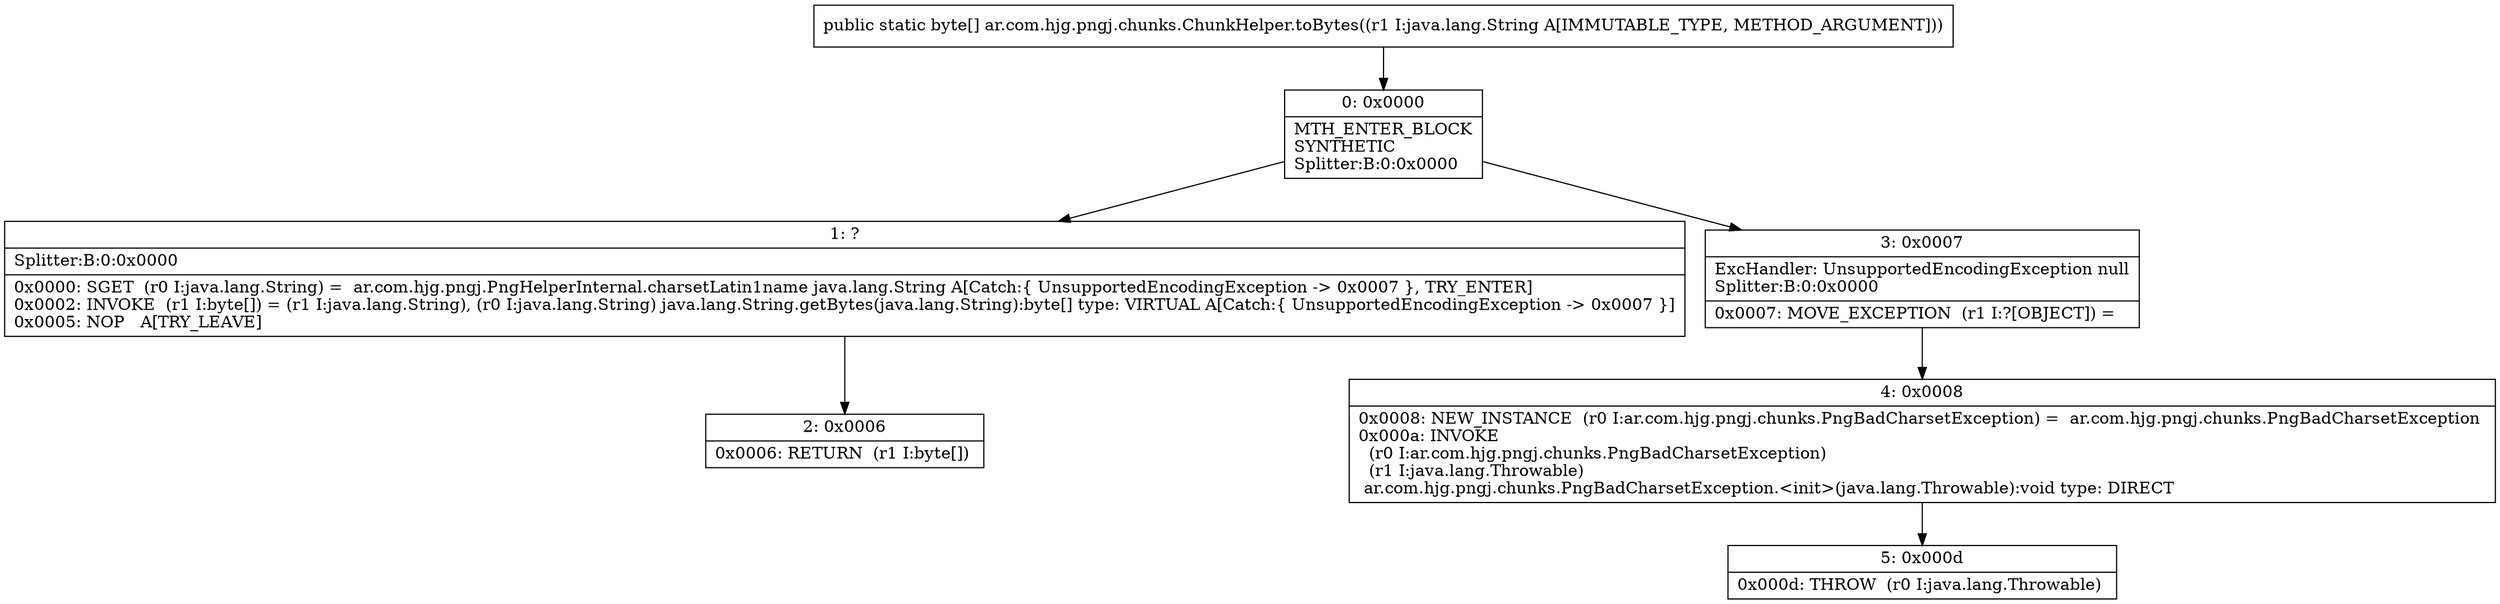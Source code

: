 digraph "CFG forar.com.hjg.pngj.chunks.ChunkHelper.toBytes(Ljava\/lang\/String;)[B" {
Node_0 [shape=record,label="{0\:\ 0x0000|MTH_ENTER_BLOCK\lSYNTHETIC\lSplitter:B:0:0x0000\l}"];
Node_1 [shape=record,label="{1\:\ ?|Splitter:B:0:0x0000\l|0x0000: SGET  (r0 I:java.lang.String) =  ar.com.hjg.pngj.PngHelperInternal.charsetLatin1name java.lang.String A[Catch:\{ UnsupportedEncodingException \-\> 0x0007 \}, TRY_ENTER]\l0x0002: INVOKE  (r1 I:byte[]) = (r1 I:java.lang.String), (r0 I:java.lang.String) java.lang.String.getBytes(java.lang.String):byte[] type: VIRTUAL A[Catch:\{ UnsupportedEncodingException \-\> 0x0007 \}]\l0x0005: NOP   A[TRY_LEAVE]\l}"];
Node_2 [shape=record,label="{2\:\ 0x0006|0x0006: RETURN  (r1 I:byte[]) \l}"];
Node_3 [shape=record,label="{3\:\ 0x0007|ExcHandler: UnsupportedEncodingException null\lSplitter:B:0:0x0000\l|0x0007: MOVE_EXCEPTION  (r1 I:?[OBJECT]) =  \l}"];
Node_4 [shape=record,label="{4\:\ 0x0008|0x0008: NEW_INSTANCE  (r0 I:ar.com.hjg.pngj.chunks.PngBadCharsetException) =  ar.com.hjg.pngj.chunks.PngBadCharsetException \l0x000a: INVOKE  \l  (r0 I:ar.com.hjg.pngj.chunks.PngBadCharsetException)\l  (r1 I:java.lang.Throwable)\l ar.com.hjg.pngj.chunks.PngBadCharsetException.\<init\>(java.lang.Throwable):void type: DIRECT \l}"];
Node_5 [shape=record,label="{5\:\ 0x000d|0x000d: THROW  (r0 I:java.lang.Throwable) \l}"];
MethodNode[shape=record,label="{public static byte[] ar.com.hjg.pngj.chunks.ChunkHelper.toBytes((r1 I:java.lang.String A[IMMUTABLE_TYPE, METHOD_ARGUMENT])) }"];
MethodNode -> Node_0;
Node_0 -> Node_1;
Node_0 -> Node_3;
Node_1 -> Node_2;
Node_3 -> Node_4;
Node_4 -> Node_5;
}

